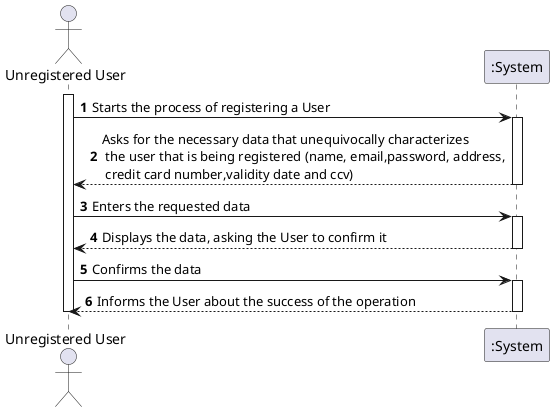 @startuml
autonumber
actor "Unregistered User" as NUSER

activate NUSER
NUSER -> ":System" : Starts the process of registering a User
activate ":System"
":System" --> NUSER : Asks for the necessary data that unequivocally characterizes \n the user that is being registered (name, email,password, address,\n credit card number,validity date and ccv)
deactivate ":System"

NUSER -> ":System" : Enters the requested data
activate ":System"
":System" --> NUSER : Displays the data, asking the User to confirm it
deactivate ":System"

NUSER -> ":System" : Confirms the data
activate ":System"
":System" --> NUSER : Informs the User about the success of the operation
deactivate ":System"

deactivate NUSER
@enduml
